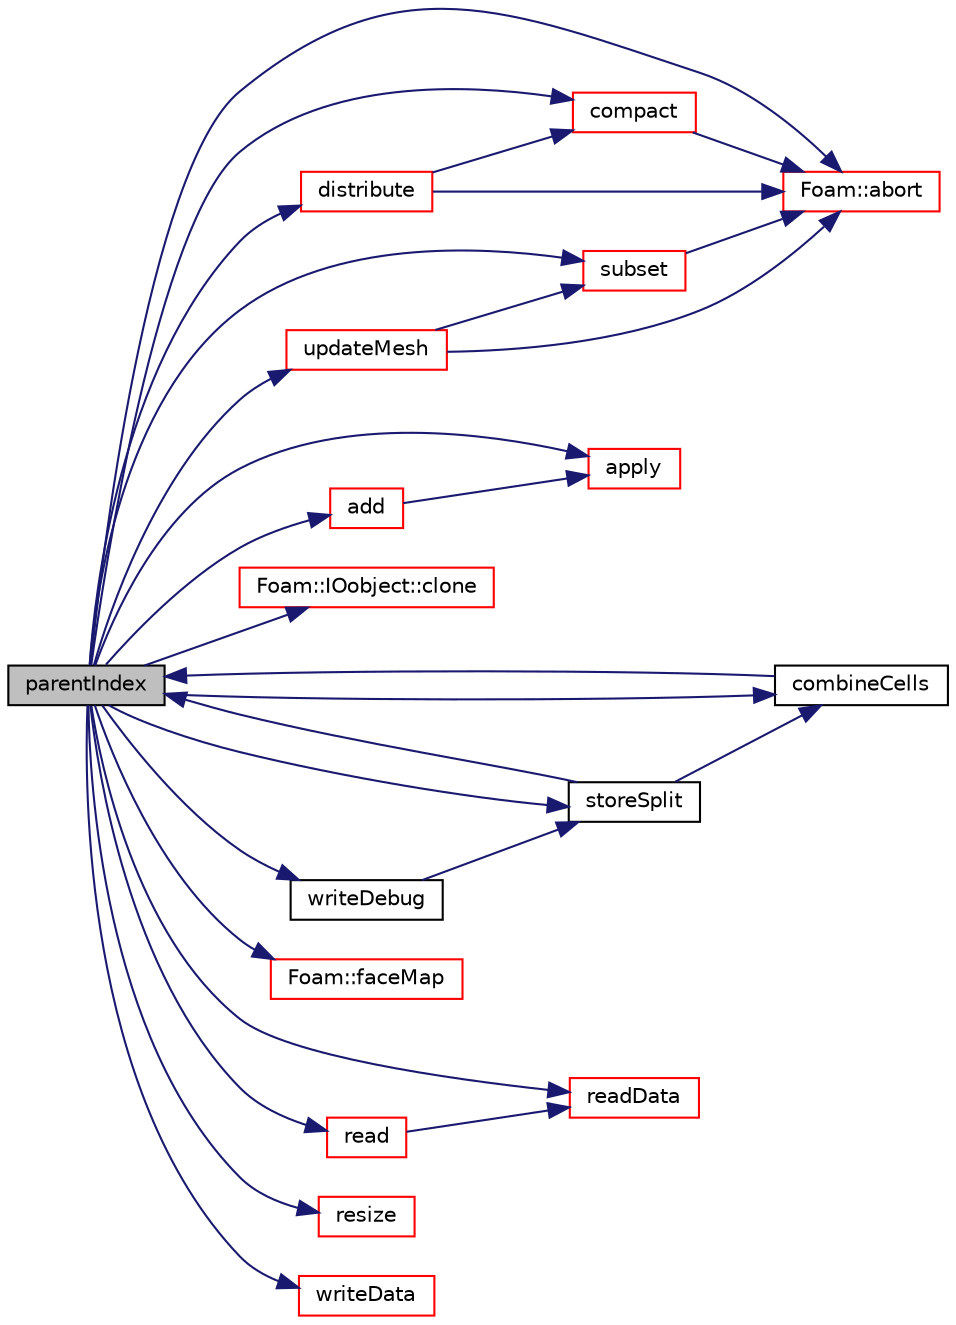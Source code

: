 digraph "parentIndex"
{
  bgcolor="transparent";
  edge [fontname="Helvetica",fontsize="10",labelfontname="Helvetica",labelfontsize="10"];
  node [fontname="Helvetica",fontsize="10",shape=record];
  rankdir="LR";
  Node1 [label="parentIndex",height=0.2,width=0.4,color="black", fillcolor="grey75", style="filled", fontcolor="black"];
  Node1 -> Node2 [color="midnightblue",fontsize="10",style="solid",fontname="Helvetica"];
  Node2 [label="Foam::abort",height=0.2,width=0.4,color="red",URL="$a10909.html#a447107a607d03e417307c203fa5fb44b"];
  Node1 -> Node3 [color="midnightblue",fontsize="10",style="solid",fontname="Helvetica"];
  Node3 [label="add",height=0.2,width=0.4,color="red",URL="$a02170.html#ac8b114fcd54da70edb8a1f8af01bca5b",tooltip="Add my decomposition constraints. "];
  Node3 -> Node4 [color="midnightblue",fontsize="10",style="solid",fontname="Helvetica"];
  Node4 [label="apply",height=0.2,width=0.4,color="red",URL="$a02170.html#a8b7f5f0f508d374237f27785f9f4dcdb",tooltip="Apply any additional post-decomposition constraints. "];
  Node1 -> Node4 [color="midnightblue",fontsize="10",style="solid",fontname="Helvetica"];
  Node1 -> Node5 [color="midnightblue",fontsize="10",style="solid",fontname="Helvetica"];
  Node5 [label="Foam::IOobject::clone",height=0.2,width=0.4,color="red",URL="$a01203.html#a4709e9cad52d9b499879bbcb101b6453",tooltip="Clone. "];
  Node1 -> Node6 [color="midnightblue",fontsize="10",style="solid",fontname="Helvetica"];
  Node6 [label="combineCells",height=0.2,width=0.4,color="black",URL="$a02170.html#af90ca9bc2b8796223cc23755c8c7c8f9",tooltip="Store combining 8 cells into master. "];
  Node6 -> Node1 [color="midnightblue",fontsize="10",style="solid",fontname="Helvetica"];
  Node1 -> Node7 [color="midnightblue",fontsize="10",style="solid",fontname="Helvetica"];
  Node7 [label="compact",height=0.2,width=0.4,color="red",URL="$a02170.html#a043cdfc194924194e381a986c229569e",tooltip="Compact splitCells_. Removes all freeSplitCells_ elements. "];
  Node7 -> Node2 [color="midnightblue",fontsize="10",style="solid",fontname="Helvetica"];
  Node1 -> Node8 [color="midnightblue",fontsize="10",style="solid",fontname="Helvetica"];
  Node8 [label="distribute",height=0.2,width=0.4,color="red",URL="$a02170.html#a6be2dc3eb1d541aeb83ee0a2adcc0556",tooltip="Update local numbering for mesh redistribution. "];
  Node8 -> Node2 [color="midnightblue",fontsize="10",style="solid",fontname="Helvetica"];
  Node8 -> Node7 [color="midnightblue",fontsize="10",style="solid",fontname="Helvetica"];
  Node1 -> Node9 [color="midnightblue",fontsize="10",style="solid",fontname="Helvetica"];
  Node9 [label="Foam::faceMap",height=0.2,width=0.4,color="red",URL="$a10909.html#aa77215843e964fac259ab06e68d0ee02"];
  Node1 -> Node10 [color="midnightblue",fontsize="10",style="solid",fontname="Helvetica"];
  Node10 [label="read",height=0.2,width=0.4,color="red",URL="$a02170.html#af816873151ddb0126e98bb2f914d8ed5",tooltip="Read object. If global number of visible cells > 0 becomes active. "];
  Node10 -> Node11 [color="midnightblue",fontsize="10",style="solid",fontname="Helvetica"];
  Node11 [label="readData",height=0.2,width=0.4,color="red",URL="$a02170.html#ac3b3d77e7369ae2785973778644137c5",tooltip="ReadData function required for regIOobject read operation. Note: "];
  Node1 -> Node11 [color="midnightblue",fontsize="10",style="solid",fontname="Helvetica"];
  Node1 -> Node12 [color="midnightblue",fontsize="10",style="solid",fontname="Helvetica"];
  Node12 [label="resize",height=0.2,width=0.4,color="red",URL="$a02170.html#abb1149a404586373ae9d9d4a6bfc65e7",tooltip="Extend/shrink storage. additional visibleCells_ elements get. "];
  Node1 -> Node13 [color="midnightblue",fontsize="10",style="solid",fontname="Helvetica"];
  Node13 [label="storeSplit",height=0.2,width=0.4,color="black",URL="$a02170.html#a265db1d2d17228b9e0063c008ea20f13",tooltip="Store splitting of cell into 8. "];
  Node13 -> Node1 [color="midnightblue",fontsize="10",style="solid",fontname="Helvetica"];
  Node13 -> Node6 [color="midnightblue",fontsize="10",style="solid",fontname="Helvetica"];
  Node1 -> Node14 [color="midnightblue",fontsize="10",style="solid",fontname="Helvetica"];
  Node14 [label="subset",height=0.2,width=0.4,color="red",URL="$a02170.html#aeee5427e665078cdfa1914cbaeda8eda",tooltip="Update numbering for subsetting. "];
  Node14 -> Node2 [color="midnightblue",fontsize="10",style="solid",fontname="Helvetica"];
  Node1 -> Node15 [color="midnightblue",fontsize="10",style="solid",fontname="Helvetica"];
  Node15 [label="updateMesh",height=0.2,width=0.4,color="red",URL="$a02170.html#ad57565956fd4064299f4bd3c4eebb1d4",tooltip="Update numbering for mesh changes. "];
  Node15 -> Node2 [color="midnightblue",fontsize="10",style="solid",fontname="Helvetica"];
  Node15 -> Node14 [color="midnightblue",fontsize="10",style="solid",fontname="Helvetica"];
  Node1 -> Node16 [color="midnightblue",fontsize="10",style="solid",fontname="Helvetica"];
  Node16 [label="writeData",height=0.2,width=0.4,color="red",URL="$a02170.html#a2a3ea7b116b283507dc19bc8f4719c3d",tooltip="WriteData function required for regIOobject write operation. "];
  Node1 -> Node17 [color="midnightblue",fontsize="10",style="solid",fontname="Helvetica"];
  Node17 [label="writeDebug",height=0.2,width=0.4,color="black",URL="$a02170.html#a2a3dce0d4d3187f0ecf277e7e058fe88",tooltip="Debug write. "];
  Node17 -> Node13 [color="midnightblue",fontsize="10",style="solid",fontname="Helvetica"];
}
